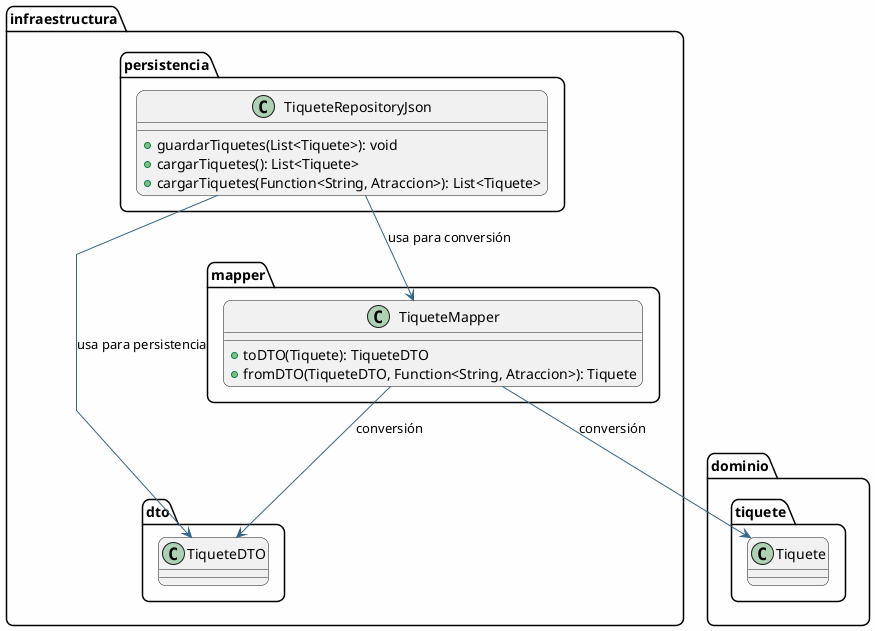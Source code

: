 @startuml
skinparam backgroundColor #FEFEFE
skinparam linetype polyline
skinparam shadowing false
skinparam roundcorner 15
skinparam ArrowColor #33658A
skinparam defaultTextAlignment center
package infraestructura.persistencia {
  class TiqueteRepositoryJson {
    +guardarTiquetes(List<Tiquete>): void
    +cargarTiquetes(): List<Tiquete>
    +cargarTiquetes(Function<String, Atraccion>): List<Tiquete>
  }
}
package infraestructura.dto {
  class TiqueteDTO
}
package infraestructura.mapper {
  class TiqueteMapper {
    +toDTO(Tiquete): TiqueteDTO
    +fromDTO(TiqueteDTO, Function<String, Atraccion>): Tiquete
  }
}
package dominio.tiquete {
  class Tiquete
}
TiqueteRepositoryJson --> TiqueteDTO : usa para persistencia
TiqueteRepositoryJson --> TiqueteMapper : usa para conversión
TiqueteMapper --> TiqueteDTO : conversión
TiqueteMapper --> Tiquete : conversión
@enduml
